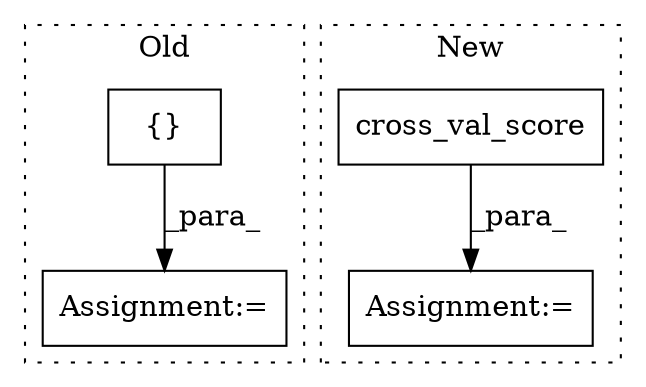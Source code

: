 digraph G {
subgraph cluster0 {
1 [label="{}" a="4" s="1009" l="2" shape="box"];
4 [label="Assignment:=" a="7" s="999" l="1" shape="box"];
label = "Old";
style="dotted";
}
subgraph cluster1 {
2 [label="cross_val_score" a="32" s="996,1050" l="16,1" shape="box"];
3 [label="Assignment:=" a="7" s="1167" l="1" shape="box"];
label = "New";
style="dotted";
}
1 -> 4 [label="_para_"];
2 -> 3 [label="_para_"];
}
